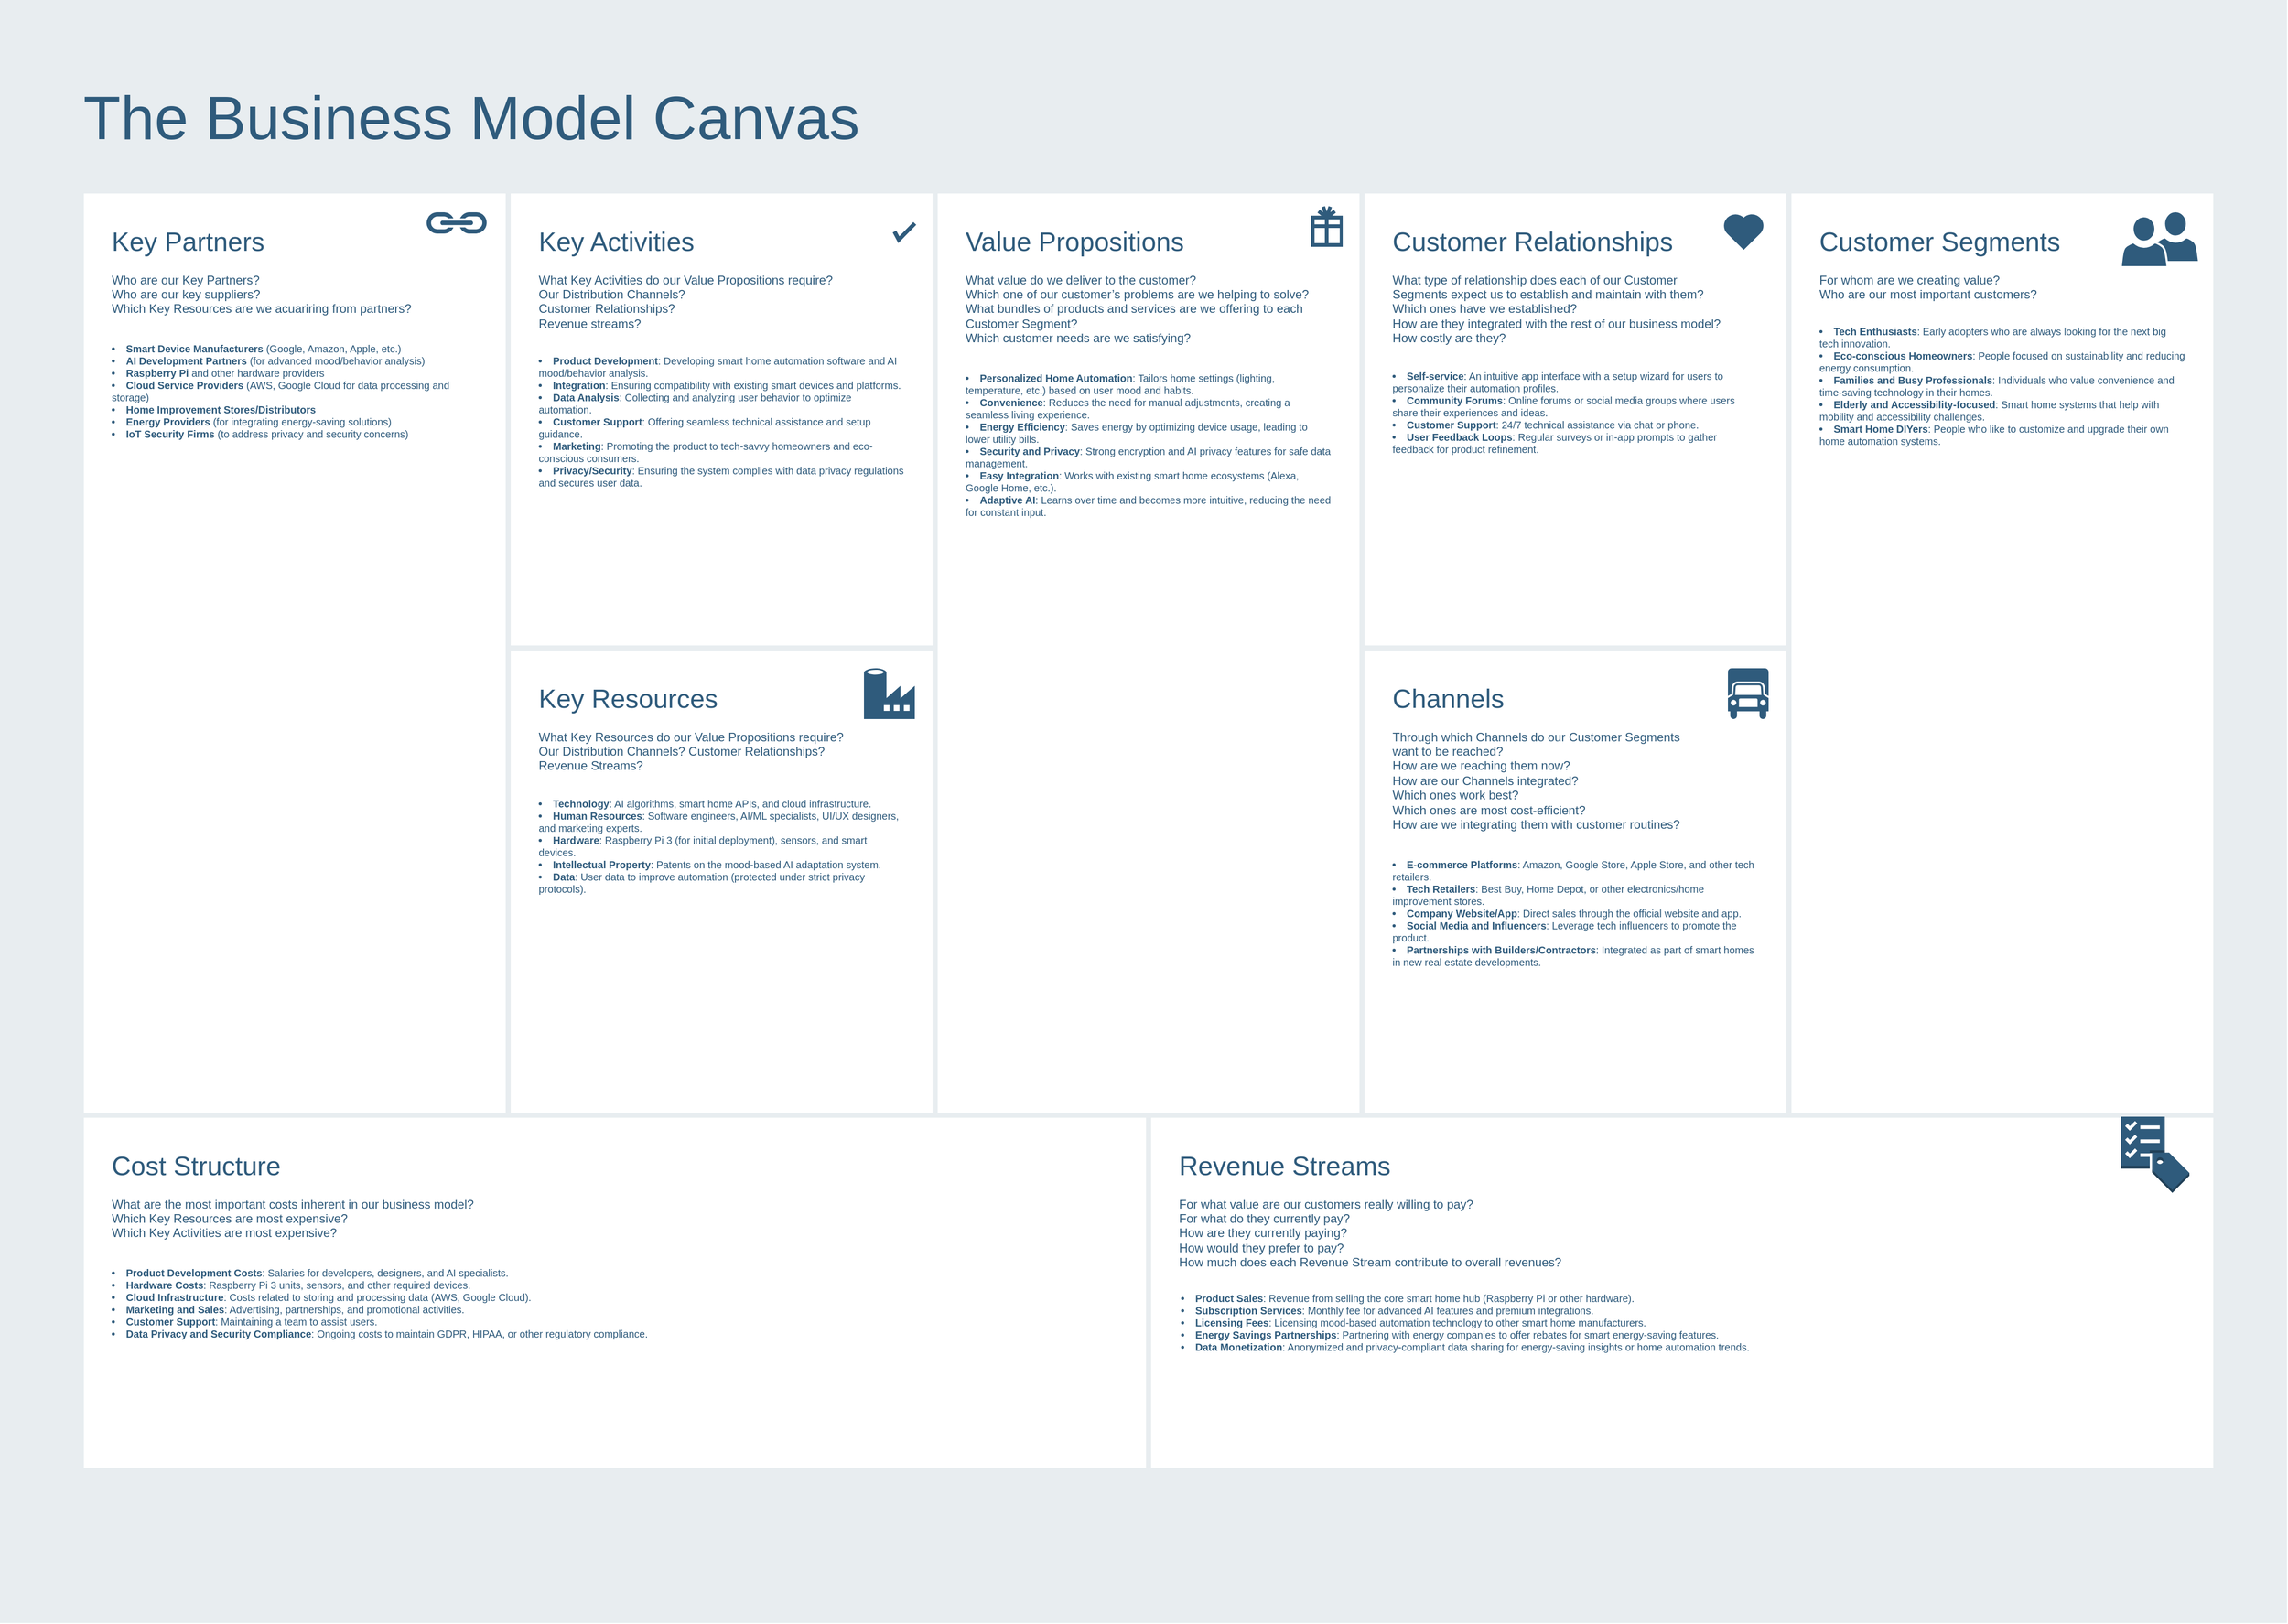 <mxfile version="24.7.16">
  <diagram name="Page-1" id="h1PZ9immQGWeOA2oRc8F">
    <mxGraphModel dx="3676" dy="643" grid="1" gridSize="10" guides="1" tooltips="1" connect="1" arrows="1" fold="1" page="1" pageScale="1" pageWidth="827" pageHeight="1169" math="0" shadow="0">
      <root>
        <mxCell id="0" />
        <mxCell id="1" parent="0" />
        <mxCell id="KXnW2y_FUQfaZxIY8iih-1" value="" style="rounded=0;whiteSpace=wrap;html=1;shadow=0;labelBackgroundColor=none;strokeColor=none;strokeWidth=3;fillColor=#e8edf0;fontSize=60;fontColor=#2F5B7C;align=left;" vertex="1" parent="1">
          <mxGeometry x="-2290" y="32" width="2250" height="1598" as="geometry" />
        </mxCell>
        <mxCell id="KXnW2y_FUQfaZxIY8iih-2" value="&lt;div style=&quot;font-size: 26px&quot;&gt;&lt;font style=&quot;font-size: 26px&quot;&gt;Customer Relationships&lt;/font&gt;&lt;/div&gt;&lt;div&gt;&lt;br&gt;&lt;/div&gt;&lt;div&gt;What type of relationship does each of our Customer&lt;/div&gt;&lt;div&gt;Segments expect us to establish and maintain with them?&lt;/div&gt;&lt;div&gt;Which ones have we established?&lt;/div&gt;&lt;div&gt;How are they integrated with the rest of our business model?&lt;/div&gt;&lt;div&gt;How costly are they?&lt;/div&gt;&lt;div style=&quot;font-size: 10px&quot;&gt;&lt;font style=&quot;font-size: 10px&quot;&gt;&lt;br&gt;&lt;/font&gt;&lt;/div&gt;&lt;div style=&quot;font-size: 10px&quot;&gt;&lt;font style=&quot;font-size: 10px&quot;&gt;&lt;br&gt;&lt;/font&gt;&lt;/div&gt;&lt;div style=&quot;font-size: 10px&quot;&gt;&lt;font style=&quot;font-size: 10px&quot;&gt;&lt;li&gt;&lt;strong&gt;Self-service&lt;/strong&gt;: An intuitive app interface with a setup wizard for users to personalize their automation profiles.&lt;/li&gt;&lt;li&gt;&lt;strong&gt;Community Forums&lt;/strong&gt;: Online forums or social media groups where users share their experiences and ideas.&lt;/li&gt;&lt;li&gt;&lt;strong&gt;Customer Support&lt;/strong&gt;: 24/7 technical assistance via chat or phone.&lt;/li&gt;&lt;li&gt;&lt;strong&gt;User Feedback Loops&lt;/strong&gt;: Regular surveys or in-app prompts to gather feedback for product refinement.&lt;/li&gt;&lt;/font&gt;&lt;/div&gt;" style="rounded=0;whiteSpace=wrap;html=1;shadow=0;labelBackgroundColor=none;strokeColor=#e8edf0;strokeWidth=5;fillColor=#ffffff;fontSize=12;fontColor=#2F5B7C;align=left;verticalAlign=top;spacing=30;" vertex="1" parent="1">
          <mxGeometry x="-950" y="220" width="420" height="450" as="geometry" />
        </mxCell>
        <mxCell id="KXnW2y_FUQfaZxIY8iih-3" value="&lt;font&gt;&lt;font style=&quot;font-size: 26px&quot;&gt;Key Partners&lt;/font&gt;&lt;br&gt;&lt;/font&gt;&lt;font style=&quot;font-size: 12px&quot;&gt;&lt;br style=&quot;font-size: 12px&quot;&gt;&lt;font style=&quot;font-size: 12px&quot;&gt;Who are our Key Partners?&lt;br style=&quot;font-size: 12px&quot;&gt;Who are our key suppliers?&lt;br style=&quot;font-size: 12px&quot;&gt;Which Key Resources are we acuariring from partners?&lt;br style=&quot;font-size: 12px&quot;&gt;&lt;/font&gt;&lt;br style=&quot;font-size: 12px&quot;&gt;&lt;/font&gt;&lt;div style=&quot;font-size: 10px&quot;&gt;&lt;br&gt;&lt;/div&gt;&lt;div style=&quot;font-size: 10px&quot;&gt;&lt;font style=&quot;font-size: 10px&quot;&gt;&lt;li&gt;&lt;strong&gt;Smart Device Manufacturers&lt;/strong&gt; (Google, Amazon, Apple, etc.)&lt;/li&gt;&lt;li&gt;&lt;strong&gt;AI Development Partners&lt;/strong&gt; (for advanced mood/behavior analysis)&lt;/li&gt;&lt;li&gt;&lt;strong&gt;Raspberry Pi&lt;/strong&gt; and other hardware providers&lt;/li&gt;&lt;li&gt;&lt;strong&gt;Cloud Service Providers&lt;/strong&gt; (AWS, Google Cloud for data processing and storage)&lt;/li&gt;&lt;li&gt;&lt;strong&gt;Home Improvement Stores/Distributors&lt;/strong&gt;&lt;/li&gt;&lt;li&gt;&lt;strong&gt;Energy Providers&lt;/strong&gt; (for integrating energy-saving solutions)&lt;/li&gt;&lt;li&gt;&lt;strong&gt;IoT Security Firms&lt;/strong&gt; (to address privacy and security concerns)&lt;/li&gt;&lt;/font&gt;&lt;/div&gt;&lt;div style=&quot;font-size: 12px&quot;&gt;&lt;br style=&quot;font-size: 12px&quot;&gt;&lt;/div&gt;" style="rounded=0;whiteSpace=wrap;html=1;shadow=0;labelBackgroundColor=none;strokeColor=#e8edf0;strokeWidth=5;fillColor=#ffffff;fontSize=12;fontColor=#2F5B7C;align=left;verticalAlign=top;spacing=30;" vertex="1" parent="1">
          <mxGeometry x="-2210" y="220" width="420" height="910" as="geometry" />
        </mxCell>
        <mxCell id="KXnW2y_FUQfaZxIY8iih-4" value="&lt;font&gt;&lt;font style=&quot;font-size: 26px&quot;&gt;Key Activities&lt;/font&gt;&lt;br style=&quot;font-size: 12px&quot;&gt;&lt;/font&gt;&lt;font&gt;&lt;br style=&quot;font-size: 12px&quot;&gt;&lt;div&gt;What Key Activities do our Value Propositions require?&lt;/div&gt;&lt;div&gt;Our Distribution Channels?&lt;/div&gt;&lt;div&gt;Customer Relationships?&lt;/div&gt;&lt;div&gt;Revenue streams?&lt;/div&gt;&lt;/font&gt;&lt;div style=&quot;font-size: 10px&quot;&gt;&lt;div&gt;&lt;br&gt;&lt;/div&gt;&lt;div&gt;&lt;br&gt;&lt;/div&gt;&lt;div&gt;&lt;li&gt;&lt;strong&gt;Product Development&lt;/strong&gt;: Developing smart home automation software and AI mood/behavior analysis.&lt;/li&gt;&lt;li&gt;&lt;strong&gt;Integration&lt;/strong&gt;: Ensuring compatibility with existing smart devices and platforms.&lt;/li&gt;&lt;li&gt;&lt;strong&gt;Data Analysis&lt;/strong&gt;: Collecting and analyzing user behavior to optimize automation.&lt;/li&gt;&lt;li&gt;&lt;strong&gt;Customer Support&lt;/strong&gt;: Offering seamless technical assistance and setup guidance.&lt;/li&gt;&lt;li&gt;&lt;strong&gt;Marketing&lt;/strong&gt;: Promoting the product to tech-savvy homeowners and eco-conscious consumers.&lt;/li&gt;&lt;li&gt;&lt;strong&gt;Privacy/Security&lt;/strong&gt;: Ensuring the system complies with data privacy regulations and secures user data.&lt;/li&gt;&lt;/div&gt;&lt;/div&gt;&lt;div&gt;&lt;br&gt;&lt;/div&gt;" style="rounded=0;whiteSpace=wrap;html=1;shadow=0;labelBackgroundColor=none;strokeColor=#e8edf0;strokeWidth=5;fillColor=#ffffff;fontSize=12;fontColor=#2F5B7C;align=left;verticalAlign=top;spacing=30;" vertex="1" parent="1">
          <mxGeometry x="-1790" y="220" width="420" height="450" as="geometry" />
        </mxCell>
        <mxCell id="KXnW2y_FUQfaZxIY8iih-5" value="&lt;div&gt;&lt;font style=&quot;font-size: 26px&quot;&gt;Key Resources&lt;/font&gt;&lt;/div&gt;&lt;div&gt;&lt;br&gt;&lt;/div&gt;&lt;div&gt;What Key Resources do our Value Propositions require?&lt;/div&gt;&lt;div&gt;Our Distribution Channels? Customer Relationships?&lt;/div&gt;&lt;div&gt;Revenue Streams?&lt;/div&gt;&lt;div style=&quot;font-size: 10px&quot;&gt;&lt;font style=&quot;font-size: 10px&quot;&gt;&lt;br&gt;&lt;/font&gt;&lt;/div&gt;&lt;div style=&quot;font-size: 10px&quot;&gt;&lt;font style=&quot;font-size: 10px&quot;&gt;&lt;br&gt;&lt;/font&gt;&lt;/div&gt;&lt;div style=&quot;font-size: 10px&quot;&gt;&lt;font style=&quot;font-size: 10px&quot;&gt;&lt;li&gt;&lt;strong&gt;Technology&lt;/strong&gt;: AI algorithms, smart home APIs, and cloud infrastructure.&lt;/li&gt;&lt;li&gt;&lt;strong&gt;Human Resources&lt;/strong&gt;: Software engineers, AI/ML specialists, UI/UX designers, and marketing experts.&lt;/li&gt;&lt;li&gt;&lt;strong&gt;Hardware&lt;/strong&gt;: Raspberry Pi 3 (for initial deployment), sensors, and smart devices.&lt;/li&gt;&lt;li&gt;&lt;strong&gt;Intellectual Property&lt;/strong&gt;: Patents on the mood-based AI adaptation system.&lt;/li&gt;&lt;li&gt;&lt;strong&gt;Data&lt;/strong&gt;: User data to improve automation (protected under strict privacy protocols).&lt;/li&gt;&lt;/font&gt;&lt;/div&gt;" style="rounded=0;whiteSpace=wrap;html=1;shadow=0;labelBackgroundColor=none;strokeColor=#e8edf0;strokeWidth=5;fillColor=#ffffff;fontSize=12;fontColor=#2F5B7C;align=left;verticalAlign=top;spacing=30;" vertex="1" parent="1">
          <mxGeometry x="-1790" y="670" width="420" height="460" as="geometry" />
        </mxCell>
        <mxCell id="KXnW2y_FUQfaZxIY8iih-6" value="&lt;div style=&quot;font-size: 26px&quot;&gt;&lt;font style=&quot;font-size: 26px&quot;&gt;Value Propositions&lt;/font&gt;&lt;/div&gt;&lt;div&gt;&lt;br&gt;&lt;/div&gt;&lt;div&gt;What value do we deliver to the customer?&lt;/div&gt;&lt;div&gt;Which one of our customer’s problems are we helping to solve?&lt;/div&gt;&lt;div&gt;What bundles of products and services are we offering to each Customer Segment?&lt;/div&gt;&lt;div&gt;Which customer needs are we satisfying?&lt;/div&gt;&lt;div&gt;&lt;br&gt;&lt;/div&gt;&lt;div style=&quot;font-size: 10px&quot;&gt;&lt;br&gt;&lt;/div&gt;&lt;div style=&quot;font-size: 10px&quot;&gt;&lt;font style=&quot;font-size: 10px&quot;&gt;&lt;li&gt;&lt;strong&gt;Personalized Home Automation&lt;/strong&gt;: Tailors home settings (lighting, temperature, etc.) based on user mood and habits.&lt;/li&gt;&lt;li&gt;&lt;strong&gt;Convenience&lt;/strong&gt;: Reduces the need for manual adjustments, creating a seamless living experience.&lt;/li&gt;&lt;li&gt;&lt;strong&gt;Energy Efficiency&lt;/strong&gt;: Saves energy by optimizing device usage, leading to lower utility bills.&lt;/li&gt;&lt;li&gt;&lt;strong&gt;Security and Privacy&lt;/strong&gt;: Strong encryption and AI privacy features for safe data management.&lt;/li&gt;&lt;li&gt;&lt;strong&gt;Easy Integration&lt;/strong&gt;: Works with existing smart home ecosystems (Alexa, Google Home, etc.).&lt;/li&gt;&lt;li&gt;&lt;strong&gt;Adaptive AI&lt;/strong&gt;: Learns over time and becomes more intuitive, reducing the need for constant input.&lt;/li&gt;&lt;/font&gt;&lt;/div&gt;&lt;div style=&quot;font-size: 10px&quot;&gt;&lt;br&gt;&lt;/div&gt;" style="rounded=0;whiteSpace=wrap;html=1;shadow=0;labelBackgroundColor=none;strokeColor=#e8edf0;strokeWidth=5;fillColor=#ffffff;fontSize=12;fontColor=#2F5B7C;align=left;verticalAlign=top;spacing=30;" vertex="1" parent="1">
          <mxGeometry x="-1370" y="220" width="420" height="910" as="geometry" />
        </mxCell>
        <mxCell id="KXnW2y_FUQfaZxIY8iih-7" value="&lt;div&gt;&lt;font style=&quot;font-size: 26px&quot;&gt;Customer Segments&lt;/font&gt;&lt;/div&gt;&lt;div&gt;&lt;br&gt;&lt;/div&gt;&lt;div&gt;For whom are we creating value?&lt;/div&gt;&lt;div&gt;Who are our most important customers?&lt;/div&gt;&lt;div style=&quot;font-size: 10px&quot;&gt;&lt;br&gt;&lt;/div&gt;&lt;div style=&quot;font-size: 10px&quot;&gt;&lt;font style=&quot;font-size: 10px&quot;&gt;&lt;br&gt;&lt;/font&gt;&lt;/div&gt;&lt;div style=&quot;font-size: 10px&quot;&gt;&lt;font style=&quot;font-size: 10px&quot;&gt;&lt;li&gt;&lt;strong&gt;Tech Enthusiasts&lt;/strong&gt;: Early adopters who are always looking for the next big tech innovation.&lt;/li&gt;&lt;li&gt;&lt;strong&gt;Eco-conscious Homeowners&lt;/strong&gt;: People focused on sustainability and reducing energy consumption.&lt;/li&gt;&lt;li&gt;&lt;strong&gt;Families and Busy Professionals&lt;/strong&gt;: Individuals who value convenience and time-saving technology in their homes.&lt;/li&gt;&lt;li&gt;&lt;strong&gt;Elderly and Accessibility-focused&lt;/strong&gt;: Smart home systems that help with mobility and accessibility challenges.&lt;/li&gt;&lt;li&gt;&lt;strong&gt;Smart Home DIYers&lt;/strong&gt;: People who like to customize and upgrade their own home automation systems.&lt;/li&gt;&lt;/font&gt;&lt;/div&gt;" style="rounded=0;whiteSpace=wrap;html=1;shadow=0;labelBackgroundColor=none;strokeColor=#e8edf0;strokeWidth=5;fillColor=#ffffff;fontSize=12;fontColor=#2F5B7C;align=left;verticalAlign=top;spacing=30;" vertex="1" parent="1">
          <mxGeometry x="-530" y="220" width="420" height="910" as="geometry" />
        </mxCell>
        <mxCell id="KXnW2y_FUQfaZxIY8iih-8" value="&lt;div&gt;&lt;font style=&quot;font-size: 26px&quot;&gt;Channels&lt;/font&gt;&lt;/div&gt;&lt;div&gt;&lt;br&gt;&lt;/div&gt;&lt;div&gt;Through which Channels do our Customer Segments&lt;/div&gt;&lt;div&gt;want to be reached?&lt;/div&gt;&lt;div&gt;How are we reaching them now?&lt;/div&gt;&lt;div&gt;How are our Channels integrated?&lt;/div&gt;&lt;div&gt;Which ones work best?&lt;/div&gt;&lt;div&gt;Which ones are most cost-efficient?&lt;/div&gt;&lt;div&gt;How are we integrating them with customer routines?&lt;/div&gt;&lt;div&gt;&lt;br&gt;&lt;/div&gt;&lt;div style=&quot;font-size: 10px&quot;&gt;&lt;br&gt;&lt;/div&gt;&lt;div style=&quot;font-size: 10px&quot;&gt;&lt;li&gt;&lt;strong&gt;E-commerce Platforms&lt;/strong&gt;: Amazon, Google Store, Apple Store, and other tech retailers.&lt;/li&gt;&lt;li&gt;&lt;strong&gt;Tech Retailers&lt;/strong&gt;: Best Buy, Home Depot, or other electronics/home improvement stores.&lt;/li&gt;&lt;li&gt;&lt;strong&gt;Company Website/App&lt;/strong&gt;: Direct sales through the official website and app.&lt;/li&gt;&lt;li&gt;&lt;strong&gt;Social Media and Influencers&lt;/strong&gt;: Leverage tech influencers to promote the product.&lt;/li&gt;&lt;li&gt;&lt;strong&gt;Partnerships with Builders/Contractors&lt;/strong&gt;: Integrated as part of smart homes in new real estate developments.&lt;/li&gt;&lt;/div&gt;" style="rounded=0;whiteSpace=wrap;html=1;shadow=0;labelBackgroundColor=none;strokeColor=#e8edf0;strokeWidth=5;fillColor=#ffffff;fontSize=12;fontColor=#2F5B7C;align=left;verticalAlign=top;spacing=30;" vertex="1" parent="1">
          <mxGeometry x="-950" y="670" width="420" height="460" as="geometry" />
        </mxCell>
        <mxCell id="KXnW2y_FUQfaZxIY8iih-9" value="&lt;div style=&quot;font-size: 26px&quot;&gt;&lt;font style=&quot;font-size: 26px&quot;&gt;Cost Structure&lt;/font&gt;&lt;/div&gt;&lt;div&gt;&lt;br&gt;&lt;/div&gt;&lt;div&gt;What are the most important costs inherent in our business model?&lt;/div&gt;&lt;div&gt;Which Key Resources are most expensive?&lt;/div&gt;&lt;div&gt;Which Key Activities are most expensive?&lt;/div&gt;&lt;div&gt;&lt;br&gt;&lt;/div&gt;&lt;div style=&quot;font-size: 10px&quot;&gt;&lt;font style=&quot;font-size: 10px&quot;&gt;&lt;br&gt;&lt;/font&gt;&lt;/div&gt;&lt;div style=&quot;font-size: 10px&quot;&gt;&lt;font style=&quot;font-size: 10px&quot;&gt;&lt;li&gt;&lt;strong&gt;Product Development Costs&lt;/strong&gt;: Salaries for developers, designers, and AI specialists.&lt;/li&gt;&lt;li&gt;&lt;strong&gt;Hardware Costs&lt;/strong&gt;: Raspberry Pi 3 units, sensors, and other required devices.&lt;/li&gt;&lt;li&gt;&lt;strong&gt;Cloud Infrastructure&lt;/strong&gt;: Costs related to storing and processing data (AWS, Google Cloud).&lt;/li&gt;&lt;li&gt;&lt;strong&gt;Marketing and Sales&lt;/strong&gt;: Advertising, partnerships, and promotional activities.&lt;/li&gt;&lt;li&gt;&lt;strong&gt;Customer Support&lt;/strong&gt;: Maintaining a team to assist users.&lt;/li&gt;&lt;li&gt;&lt;strong&gt;Data Privacy and Security Compliance&lt;/strong&gt;: Ongoing costs to maintain GDPR, HIPAA, or other regulatory compliance.&lt;/li&gt;&lt;/font&gt;&lt;/div&gt;" style="rounded=0;whiteSpace=wrap;html=1;shadow=0;labelBackgroundColor=none;strokeColor=#e8edf0;strokeWidth=5;fillColor=#ffffff;fontSize=12;fontColor=#2F5B7C;align=left;verticalAlign=top;spacing=30;" vertex="1" parent="1">
          <mxGeometry x="-2210" y="1130" width="1050" height="350" as="geometry" />
        </mxCell>
        <mxCell id="KXnW2y_FUQfaZxIY8iih-10" value="&lt;div style=&quot;font-size: 26px&quot;&gt;&lt;font style=&quot;font-size: 26px&quot;&gt;Revenue Streams&lt;/font&gt;&lt;/div&gt;&lt;div&gt;&lt;br&gt;&lt;/div&gt;&lt;div&gt;For what value are our customers really willing to pay?&lt;/div&gt;&lt;div&gt;For what do they currently pay?&lt;/div&gt;&lt;div&gt;How are they currently paying?&lt;/div&gt;&lt;div&gt;How would they prefer to pay?&lt;/div&gt;&lt;div&gt;How much does each Revenue Stream contribute to overall revenues?&lt;/div&gt;&lt;div&gt;&lt;br&gt;&lt;/div&gt;&lt;div&gt;&lt;br&gt;&lt;/div&gt;" style="rounded=0;whiteSpace=wrap;html=1;shadow=0;labelBackgroundColor=none;strokeColor=#e8edf0;strokeWidth=5;fillColor=#ffffff;fontSize=12;fontColor=#2F5B7C;align=left;verticalAlign=top;spacing=30;" vertex="1" parent="1">
          <mxGeometry x="-1160" y="1130" width="1050" height="350" as="geometry" />
        </mxCell>
        <mxCell id="KXnW2y_FUQfaZxIY8iih-11" value="The Business Model Canvas&lt;br&gt;" style="text;html=1;resizable=0;points=[];autosize=1;align=left;verticalAlign=top;spacingTop=-4;fontSize=60;fontColor=#2F5B7C;" vertex="1" parent="1">
          <mxGeometry x="-2210" y="110" width="780" height="70" as="geometry" />
        </mxCell>
        <mxCell id="KXnW2y_FUQfaZxIY8iih-12" value="" style="html=1;verticalLabelPosition=bottom;labelBackgroundColor=#ffffff;verticalAlign=top;shadow=0;dashed=0;strokeWidth=4;shape=mxgraph.ios7.misc.check;strokeColor=#2F5B7C;fillColor=#ffffff;gradientColor=none;fontSize=12;fontColor=#2F5B7C;align=left;" vertex="1" parent="1">
          <mxGeometry x="-1410" y="252" width="20" height="16" as="geometry" />
        </mxCell>
        <mxCell id="KXnW2y_FUQfaZxIY8iih-13" value="" style="shape=mxgraph.signs.travel.present;html=1;fillColor=#2F5B7C;strokeColor=none;verticalLabelPosition=bottom;verticalAlign=top;align=center;shadow=0;labelBackgroundColor=none;fontSize=12;fontColor=#2F5B7C;" vertex="1" parent="1">
          <mxGeometry x="-1000" y="235" width="31" height="40" as="geometry" />
        </mxCell>
        <mxCell id="KXnW2y_FUQfaZxIY8iih-14" value="" style="html=1;verticalLabelPosition=bottom;labelBackgroundColor=#ffffff;verticalAlign=top;strokeWidth=3;strokeColor=none;fillColor=#2F5B7C;shadow=0;dashed=0;shape=mxgraph.ios7.icons.heart;fontSize=12;fontColor=#2F5B7C;align=left;" vertex="1" parent="1">
          <mxGeometry x="-595.0" y="242" width="41" height="36" as="geometry" />
        </mxCell>
        <mxCell id="KXnW2y_FUQfaZxIY8iih-15" value="&lt;div style=&quot;font-size: 10px&quot;&gt;&lt;br&gt;&lt;/div&gt;&lt;div style=&quot;font-size: 10px&quot;&gt;&lt;li&gt;&lt;strong&gt;Product Sales&lt;/strong&gt;: Revenue from selling the core smart home hub (Raspberry Pi or other hardware).&lt;/li&gt;&lt;li&gt;&lt;strong&gt;Subscription Services&lt;/strong&gt;: Monthly fee for advanced AI features and premium integrations.&lt;/li&gt;&lt;li&gt;&lt;strong&gt;Licensing Fees&lt;/strong&gt;: Licensing mood-based automation technology to other smart home manufacturers.&lt;/li&gt;&lt;li&gt;&lt;strong&gt;Energy Savings Partnerships&lt;/strong&gt;: Partnering with energy companies to offer rebates for smart energy-saving features.&lt;/li&gt;&lt;li&gt;&lt;strong&gt;Data Monetization&lt;/strong&gt;: Anonymized and privacy-compliant data sharing for energy-saving insights or home automation trends.&lt;/li&gt;&lt;/div&gt;" style="text;html=1;resizable=0;points=[];autosize=1;align=left;verticalAlign=top;spacingTop=-4;fontSize=10;fontColor=#2F5B7C;" vertex="1" parent="1">
          <mxGeometry x="-1130" y="1290" width="580" height="80" as="geometry" />
        </mxCell>
        <mxCell id="KXnW2y_FUQfaZxIY8iih-16" value="" style="shadow=0;dashed=0;html=1;strokeColor=none;labelPosition=center;verticalLabelPosition=bottom;verticalAlign=top;shape=mxgraph.mscae.cloud.data_factory;fillColor=#2F5B7C;labelBackgroundColor=none;fontSize=10;fontColor=#2F5B7C;align=left;" vertex="1" parent="1">
          <mxGeometry x="-1440" y="690" width="50" height="50" as="geometry" />
        </mxCell>
        <mxCell id="KXnW2y_FUQfaZxIY8iih-17" value="" style="shape=mxgraph.signs.transportation.truck_6;html=1;fillColor=#2F5B7C;strokeColor=none;verticalLabelPosition=bottom;verticalAlign=top;align=center;shadow=0;labelBackgroundColor=none;fontSize=10;fontColor=#2F5B7C;aspect=fixed;" vertex="1" parent="1">
          <mxGeometry x="-590" y="690" width="40" height="50" as="geometry" />
        </mxCell>
        <mxCell id="KXnW2y_FUQfaZxIY8iih-18" value="" style="shape=image;html=1;verticalAlign=top;verticalLabelPosition=bottom;labelBackgroundColor=#ffffff;imageAspect=0;aspect=fixed;image=https://cdn4.iconfinder.com/data/icons/evil-icons-user-interface/64/price-128.png;shadow=0;strokeColor=#e8edf0;strokeWidth=3;fillColor=#2F5B7C;gradientColor=none;fontSize=10;fontColor=#2F5B7C;align=left;" vertex="1" parent="1">
          <mxGeometry x="-1226" y="1140" width="58" height="58" as="geometry" />
        </mxCell>
        <mxCell id="KXnW2y_FUQfaZxIY8iih-19" value="" style="dashed=0;html=1;shape=mxgraph.aws3.checklist_cost;fillColor=#2F5B7C;gradientColor=none;shadow=0;labelBackgroundColor=none;strokeColor=none;strokeWidth=3;fontSize=10;fontColor=#2F5B7C;align=left;" vertex="1" parent="1">
          <mxGeometry x="-203.5" y="1131.5" width="67.5" height="75" as="geometry" />
        </mxCell>
        <mxCell id="KXnW2y_FUQfaZxIY8iih-20" value="" style="shadow=0;dashed=0;html=1;strokeColor=none;fillColor=#2F5B7C;labelPosition=center;verticalLabelPosition=bottom;verticalAlign=top;outlineConnect=0;shape=mxgraph.office.concepts.link;labelBackgroundColor=none;fontSize=10;fontColor=#000000;align=left;" vertex="1" parent="1">
          <mxGeometry x="-1871" y="241" width="61" height="21" as="geometry" />
        </mxCell>
        <mxCell id="KXnW2y_FUQfaZxIY8iih-21" value="" style="group" vertex="1" connectable="0" parent="1">
          <mxGeometry x="-203.5" y="245" width="69" height="50" as="geometry" />
        </mxCell>
        <mxCell id="KXnW2y_FUQfaZxIY8iih-22" value="" style="shadow=0;dashed=0;html=1;strokeColor=#FFFFFF;labelPosition=center;verticalLabelPosition=bottom;verticalAlign=top;outlineConnect=0;shape=mxgraph.office.users.user;fillColor=#2F5B7C;labelBackgroundColor=none;fontSize=10;fontColor=#000000;align=left;strokeWidth=2;" vertex="1" parent="KXnW2y_FUQfaZxIY8iih-21">
          <mxGeometry x="31" y="-5" width="46" height="50" as="geometry" />
        </mxCell>
        <mxCell id="KXnW2y_FUQfaZxIY8iih-23" value="" style="shadow=0;dashed=0;html=1;strokeColor=#FFFFFF;labelPosition=center;verticalLabelPosition=bottom;verticalAlign=top;outlineConnect=0;shape=mxgraph.office.users.user;fillColor=#2F5B7C;labelBackgroundColor=none;fontSize=10;fontColor=#000000;align=left;strokeWidth=2;" vertex="1" parent="KXnW2y_FUQfaZxIY8iih-21">
          <mxGeometry width="46" height="50" as="geometry" />
        </mxCell>
      </root>
    </mxGraphModel>
  </diagram>
</mxfile>
